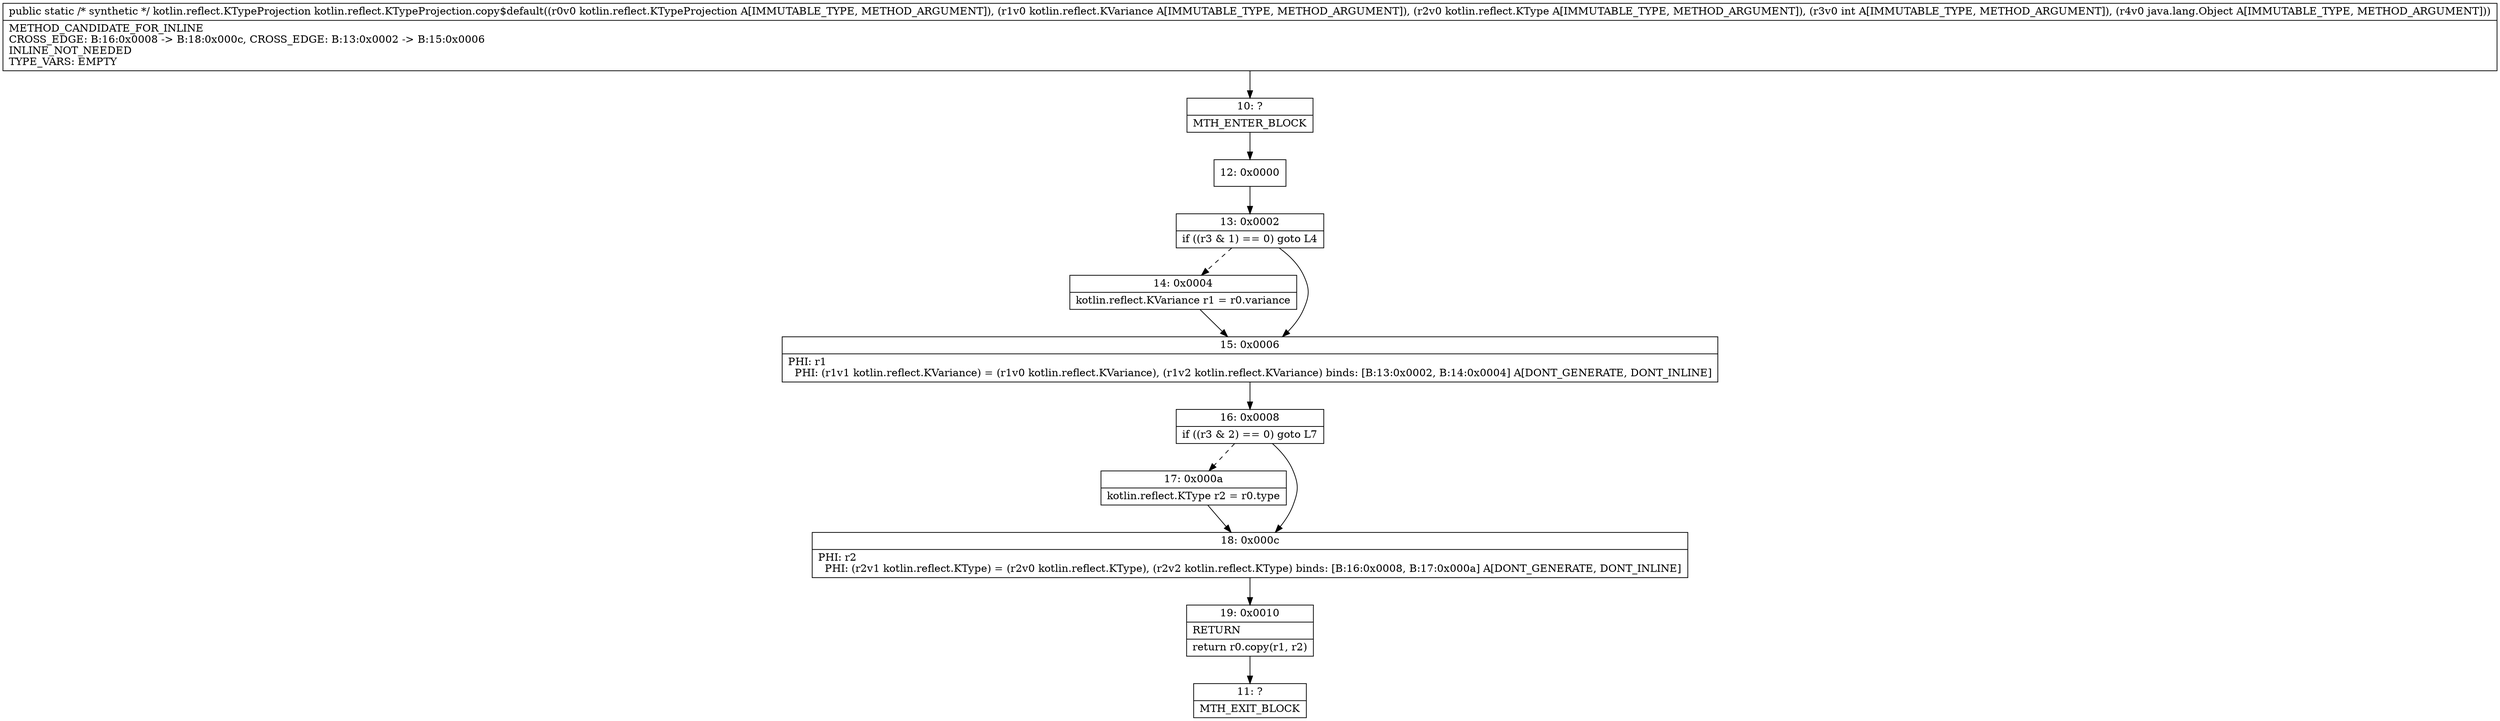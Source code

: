 digraph "CFG forkotlin.reflect.KTypeProjection.copy$default(Lkotlin\/reflect\/KTypeProjection;Lkotlin\/reflect\/KVariance;Lkotlin\/reflect\/KType;ILjava\/lang\/Object;)Lkotlin\/reflect\/KTypeProjection;" {
Node_10 [shape=record,label="{10\:\ ?|MTH_ENTER_BLOCK\l}"];
Node_12 [shape=record,label="{12\:\ 0x0000}"];
Node_13 [shape=record,label="{13\:\ 0x0002|if ((r3 & 1) == 0) goto L4\l}"];
Node_14 [shape=record,label="{14\:\ 0x0004|kotlin.reflect.KVariance r1 = r0.variance\l}"];
Node_15 [shape=record,label="{15\:\ 0x0006|PHI: r1 \l  PHI: (r1v1 kotlin.reflect.KVariance) = (r1v0 kotlin.reflect.KVariance), (r1v2 kotlin.reflect.KVariance) binds: [B:13:0x0002, B:14:0x0004] A[DONT_GENERATE, DONT_INLINE]\l}"];
Node_16 [shape=record,label="{16\:\ 0x0008|if ((r3 & 2) == 0) goto L7\l}"];
Node_17 [shape=record,label="{17\:\ 0x000a|kotlin.reflect.KType r2 = r0.type\l}"];
Node_18 [shape=record,label="{18\:\ 0x000c|PHI: r2 \l  PHI: (r2v1 kotlin.reflect.KType) = (r2v0 kotlin.reflect.KType), (r2v2 kotlin.reflect.KType) binds: [B:16:0x0008, B:17:0x000a] A[DONT_GENERATE, DONT_INLINE]\l}"];
Node_19 [shape=record,label="{19\:\ 0x0010|RETURN\l|return r0.copy(r1, r2)\l}"];
Node_11 [shape=record,label="{11\:\ ?|MTH_EXIT_BLOCK\l}"];
MethodNode[shape=record,label="{public static \/* synthetic *\/ kotlin.reflect.KTypeProjection kotlin.reflect.KTypeProjection.copy$default((r0v0 kotlin.reflect.KTypeProjection A[IMMUTABLE_TYPE, METHOD_ARGUMENT]), (r1v0 kotlin.reflect.KVariance A[IMMUTABLE_TYPE, METHOD_ARGUMENT]), (r2v0 kotlin.reflect.KType A[IMMUTABLE_TYPE, METHOD_ARGUMENT]), (r3v0 int A[IMMUTABLE_TYPE, METHOD_ARGUMENT]), (r4v0 java.lang.Object A[IMMUTABLE_TYPE, METHOD_ARGUMENT]))  | METHOD_CANDIDATE_FOR_INLINE\lCROSS_EDGE: B:16:0x0008 \-\> B:18:0x000c, CROSS_EDGE: B:13:0x0002 \-\> B:15:0x0006\lINLINE_NOT_NEEDED\lTYPE_VARS: EMPTY\l}"];
MethodNode -> Node_10;Node_10 -> Node_12;
Node_12 -> Node_13;
Node_13 -> Node_14[style=dashed];
Node_13 -> Node_15;
Node_14 -> Node_15;
Node_15 -> Node_16;
Node_16 -> Node_17[style=dashed];
Node_16 -> Node_18;
Node_17 -> Node_18;
Node_18 -> Node_19;
Node_19 -> Node_11;
}

